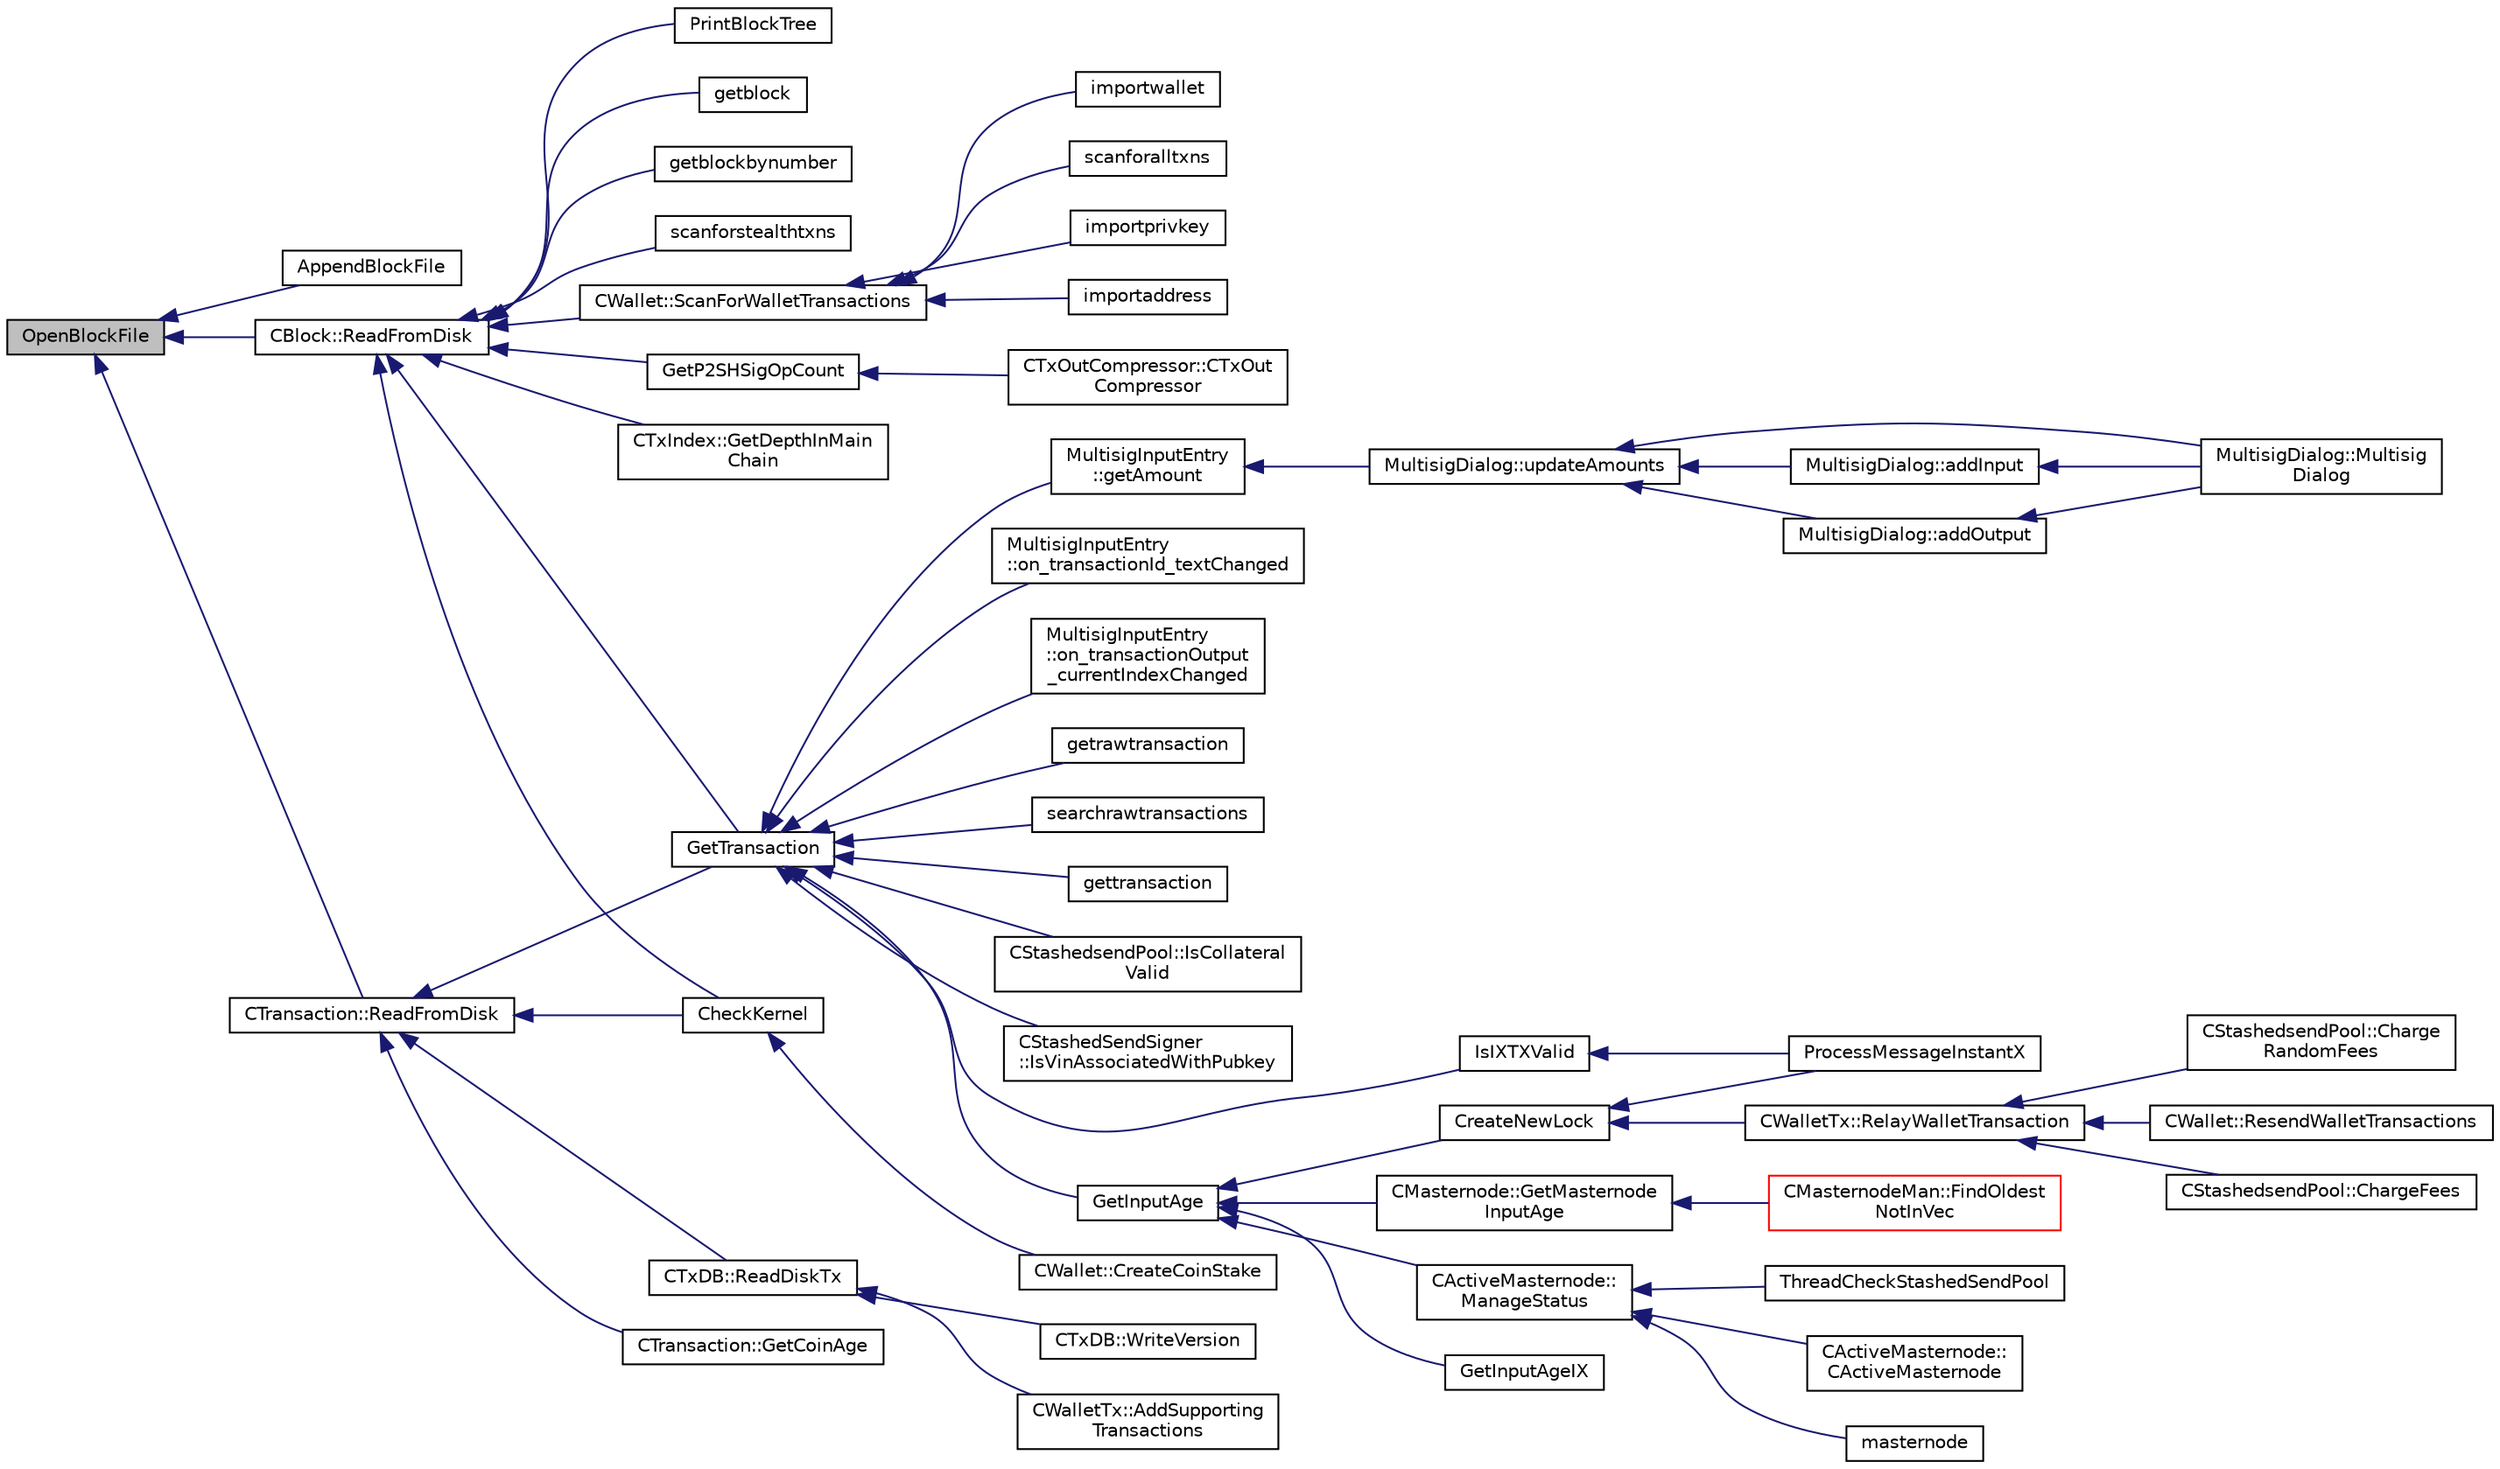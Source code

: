 digraph "OpenBlockFile"
{
  edge [fontname="Helvetica",fontsize="10",labelfontname="Helvetica",labelfontsize="10"];
  node [fontname="Helvetica",fontsize="10",shape=record];
  rankdir="LR";
  Node313 [label="OpenBlockFile",height=0.2,width=0.4,color="black", fillcolor="grey75", style="filled", fontcolor="black"];
  Node313 -> Node314 [dir="back",color="midnightblue",fontsize="10",style="solid",fontname="Helvetica"];
  Node314 [label="AppendBlockFile",height=0.2,width=0.4,color="black", fillcolor="white", style="filled",URL="$d4/dbf/main_8h.html#a62302a7b63a33b410581fccd0152df1e"];
  Node313 -> Node315 [dir="back",color="midnightblue",fontsize="10",style="solid",fontname="Helvetica"];
  Node315 [label="CTransaction::ReadFromDisk",height=0.2,width=0.4,color="black", fillcolor="white", style="filled",URL="$df/d43/class_c_transaction.html#ad9d526afecbd816c385343f60c5352fd"];
  Node315 -> Node316 [dir="back",color="midnightblue",fontsize="10",style="solid",fontname="Helvetica"];
  Node316 [label="GetTransaction",height=0.2,width=0.4,color="black", fillcolor="white", style="filled",URL="$d4/dbf/main_8h.html#a7d2a4633e4e0e8e4cb9c881d45a496b5"];
  Node316 -> Node317 [dir="back",color="midnightblue",fontsize="10",style="solid",fontname="Helvetica"];
  Node317 [label="IsIXTXValid",height=0.2,width=0.4,color="black", fillcolor="white", style="filled",URL="$d6/d5f/instantx_8h.html#a091b5dc50769595bb701d5f85ca475e5"];
  Node317 -> Node318 [dir="back",color="midnightblue",fontsize="10",style="solid",fontname="Helvetica"];
  Node318 [label="ProcessMessageInstantX",height=0.2,width=0.4,color="black", fillcolor="white", style="filled",URL="$d6/d5f/instantx_8h.html#aa516cb499ead2691d8ab216a499db5d0"];
  Node316 -> Node319 [dir="back",color="midnightblue",fontsize="10",style="solid",fontname="Helvetica"];
  Node319 [label="GetInputAge",height=0.2,width=0.4,color="black", fillcolor="white", style="filled",URL="$d4/dbf/main_8h.html#ae137d76bbcaf8d65fab905889b504e26"];
  Node319 -> Node320 [dir="back",color="midnightblue",fontsize="10",style="solid",fontname="Helvetica"];
  Node320 [label="CActiveMasternode::\lManageStatus",height=0.2,width=0.4,color="black", fillcolor="white", style="filled",URL="$d9/d29/class_c_active_masternode.html#a8004b3b2100da7dcfedbd1e959633e51"];
  Node320 -> Node321 [dir="back",color="midnightblue",fontsize="10",style="solid",fontname="Helvetica"];
  Node321 [label="CActiveMasternode::\lCActiveMasternode",height=0.2,width=0.4,color="black", fillcolor="white", style="filled",URL="$d9/d29/class_c_active_masternode.html#a7ffb946d1b2aad0054d3b3efce8c0543"];
  Node320 -> Node322 [dir="back",color="midnightblue",fontsize="10",style="solid",fontname="Helvetica"];
  Node322 [label="masternode",height=0.2,width=0.4,color="black", fillcolor="white", style="filled",URL="$d5/d6b/rpcstashedsend_8cpp.html#a30609e443aeb47c29ed0878d16b1b5e1"];
  Node320 -> Node323 [dir="back",color="midnightblue",fontsize="10",style="solid",fontname="Helvetica"];
  Node323 [label="ThreadCheckStashedSendPool",height=0.2,width=0.4,color="black", fillcolor="white", style="filled",URL="$d9/dbc/stashedsend_8h.html#ab583ddc86effded8432ea5387f77d883"];
  Node319 -> Node324 [dir="back",color="midnightblue",fontsize="10",style="solid",fontname="Helvetica"];
  Node324 [label="CreateNewLock",height=0.2,width=0.4,color="black", fillcolor="white", style="filled",URL="$d6/d5f/instantx_8h.html#a3774b6dae3dfa0a6c85e3604e742150c"];
  Node324 -> Node318 [dir="back",color="midnightblue",fontsize="10",style="solid",fontname="Helvetica"];
  Node324 -> Node325 [dir="back",color="midnightblue",fontsize="10",style="solid",fontname="Helvetica"];
  Node325 [label="CWalletTx::RelayWalletTransaction",height=0.2,width=0.4,color="black", fillcolor="white", style="filled",URL="$d6/d53/class_c_wallet_tx.html#aec8c50f3fcde27525485b6cd4a4e19b5"];
  Node325 -> Node326 [dir="back",color="midnightblue",fontsize="10",style="solid",fontname="Helvetica"];
  Node326 [label="CStashedsendPool::ChargeFees",height=0.2,width=0.4,color="black", fillcolor="white", style="filled",URL="$dd/d8a/class_c_stashedsend_pool.html#acd76c93879dbcbdda4ca0a253f0d9c68",tooltip="Charge fees to bad actors (Charge clients a fee if they&#39;re abusive) "];
  Node325 -> Node327 [dir="back",color="midnightblue",fontsize="10",style="solid",fontname="Helvetica"];
  Node327 [label="CStashedsendPool::Charge\lRandomFees",height=0.2,width=0.4,color="black", fillcolor="white", style="filled",URL="$dd/d8a/class_c_stashedsend_pool.html#abcf715f6e5e01039218bf4881fffc3fe",tooltip="Rarely charge fees to pay miners. "];
  Node325 -> Node328 [dir="back",color="midnightblue",fontsize="10",style="solid",fontname="Helvetica"];
  Node328 [label="CWallet::ResendWalletTransactions",height=0.2,width=0.4,color="black", fillcolor="white", style="filled",URL="$d2/de5/class_c_wallet.html#ace33dcf23623d2036a38696bc3a94553"];
  Node319 -> Node329 [dir="back",color="midnightblue",fontsize="10",style="solid",fontname="Helvetica"];
  Node329 [label="GetInputAgeIX",height=0.2,width=0.4,color="black", fillcolor="white", style="filled",URL="$d4/dbf/main_8h.html#a5c7b9ac7929375148311307df7e446d0"];
  Node319 -> Node330 [dir="back",color="midnightblue",fontsize="10",style="solid",fontname="Helvetica"];
  Node330 [label="CMasternode::GetMasternode\lInputAge",height=0.2,width=0.4,color="black", fillcolor="white", style="filled",URL="$d6/dac/class_c_masternode.html#abc43d7a984d888b6dbc59a667a2fbc17"];
  Node330 -> Node331 [dir="back",color="midnightblue",fontsize="10",style="solid",fontname="Helvetica"];
  Node331 [label="CMasternodeMan::FindOldest\lNotInVec",height=0.2,width=0.4,color="red", fillcolor="white", style="filled",URL="$dc/d6b/class_c_masternode_man.html#a573f7201b1bc84d277d17c4e165f8842"];
  Node316 -> Node333 [dir="back",color="midnightblue",fontsize="10",style="solid",fontname="Helvetica"];
  Node333 [label="MultisigInputEntry\l::getAmount",height=0.2,width=0.4,color="black", fillcolor="white", style="filled",URL="$d9/d3d/class_multisig_input_entry.html#a0b0e1379adc39ad68ab4a69b428a58f1"];
  Node333 -> Node334 [dir="back",color="midnightblue",fontsize="10",style="solid",fontname="Helvetica"];
  Node334 [label="MultisigDialog::updateAmounts",height=0.2,width=0.4,color="black", fillcolor="white", style="filled",URL="$d4/df4/class_multisig_dialog.html#a379a982d66b016e0e6f43a6d7dc8527a"];
  Node334 -> Node335 [dir="back",color="midnightblue",fontsize="10",style="solid",fontname="Helvetica"];
  Node335 [label="MultisigDialog::Multisig\lDialog",height=0.2,width=0.4,color="black", fillcolor="white", style="filled",URL="$d4/df4/class_multisig_dialog.html#af8ff2a9f6dc05a9468d955cb428c6474"];
  Node334 -> Node336 [dir="back",color="midnightblue",fontsize="10",style="solid",fontname="Helvetica"];
  Node336 [label="MultisigDialog::addInput",height=0.2,width=0.4,color="black", fillcolor="white", style="filled",URL="$d4/df4/class_multisig_dialog.html#a52e84a493f932da1e9e40b4c90d4e35a"];
  Node336 -> Node335 [dir="back",color="midnightblue",fontsize="10",style="solid",fontname="Helvetica"];
  Node334 -> Node337 [dir="back",color="midnightblue",fontsize="10",style="solid",fontname="Helvetica"];
  Node337 [label="MultisigDialog::addOutput",height=0.2,width=0.4,color="black", fillcolor="white", style="filled",URL="$d4/df4/class_multisig_dialog.html#a2fcffef63f71dc0178f4abdc3de2f850"];
  Node337 -> Node335 [dir="back",color="midnightblue",fontsize="10",style="solid",fontname="Helvetica"];
  Node316 -> Node338 [dir="back",color="midnightblue",fontsize="10",style="solid",fontname="Helvetica"];
  Node338 [label="MultisigInputEntry\l::on_transactionId_textChanged",height=0.2,width=0.4,color="black", fillcolor="white", style="filled",URL="$d9/d3d/class_multisig_input_entry.html#a1cb42a240e71f999f06fbf7e4ffbc982"];
  Node316 -> Node339 [dir="back",color="midnightblue",fontsize="10",style="solid",fontname="Helvetica"];
  Node339 [label="MultisigInputEntry\l::on_transactionOutput\l_currentIndexChanged",height=0.2,width=0.4,color="black", fillcolor="white", style="filled",URL="$d9/d3d/class_multisig_input_entry.html#a122ee9305bd98ccb311698169be45941"];
  Node316 -> Node340 [dir="back",color="midnightblue",fontsize="10",style="solid",fontname="Helvetica"];
  Node340 [label="getrawtransaction",height=0.2,width=0.4,color="black", fillcolor="white", style="filled",URL="$dc/da8/rpcrawtransaction_8cpp.html#a12e1b8a05d99d1544e5343c2282cc55a"];
  Node316 -> Node341 [dir="back",color="midnightblue",fontsize="10",style="solid",fontname="Helvetica"];
  Node341 [label="searchrawtransactions",height=0.2,width=0.4,color="black", fillcolor="white", style="filled",URL="$dc/da8/rpcrawtransaction_8cpp.html#ae119520f4c7a75fcaf31fbfaf8dff482"];
  Node316 -> Node342 [dir="back",color="midnightblue",fontsize="10",style="solid",fontname="Helvetica"];
  Node342 [label="gettransaction",height=0.2,width=0.4,color="black", fillcolor="white", style="filled",URL="$df/d1d/rpcwallet_8cpp.html#a845c15a1402787fcf2cc021111ea89f5"];
  Node316 -> Node343 [dir="back",color="midnightblue",fontsize="10",style="solid",fontname="Helvetica"];
  Node343 [label="CStashedsendPool::IsCollateral\lValid",height=0.2,width=0.4,color="black", fillcolor="white", style="filled",URL="$dd/d8a/class_c_stashedsend_pool.html#a953b684a05b58919c45c8c6f159b0b14",tooltip="If the collateral is valid given by a client. "];
  Node316 -> Node344 [dir="back",color="midnightblue",fontsize="10",style="solid",fontname="Helvetica"];
  Node344 [label="CStashedSendSigner\l::IsVinAssociatedWithPubkey",height=0.2,width=0.4,color="black", fillcolor="white", style="filled",URL="$da/d0a/class_c_stashed_send_signer.html#aaca192c63b69266a4ac439051d3bbf58",tooltip="Is the inputs associated with this public key? (and there is 20000 ION - checking if valid masternode..."];
  Node315 -> Node345 [dir="back",color="midnightblue",fontsize="10",style="solid",fontname="Helvetica"];
  Node345 [label="CTransaction::GetCoinAge",height=0.2,width=0.4,color="black", fillcolor="white", style="filled",URL="$df/d43/class_c_transaction.html#a9b8a5319a7f83f13c7021715346e473f"];
  Node315 -> Node346 [dir="back",color="midnightblue",fontsize="10",style="solid",fontname="Helvetica"];
  Node346 [label="CheckKernel",height=0.2,width=0.4,color="black", fillcolor="white", style="filled",URL="$d4/dd4/stake_8h.html#a65bf2727fbb2781621c1b66999fb0f98"];
  Node346 -> Node347 [dir="back",color="midnightblue",fontsize="10",style="solid",fontname="Helvetica"];
  Node347 [label="CWallet::CreateCoinStake",height=0.2,width=0.4,color="black", fillcolor="white", style="filled",URL="$d2/de5/class_c_wallet.html#a644df129468440aa36f49ca3716a3c19"];
  Node315 -> Node348 [dir="back",color="midnightblue",fontsize="10",style="solid",fontname="Helvetica"];
  Node348 [label="CTxDB::ReadDiskTx",height=0.2,width=0.4,color="black", fillcolor="white", style="filled",URL="$d9/d8d/class_c_tx_d_b.html#a32d0e546eee99724776352dd4bf0ae79"];
  Node348 -> Node349 [dir="back",color="midnightblue",fontsize="10",style="solid",fontname="Helvetica"];
  Node349 [label="CTxDB::WriteVersion",height=0.2,width=0.4,color="black", fillcolor="white", style="filled",URL="$d9/d8d/class_c_tx_d_b.html#aa30dbf235b1c229896097e1eb1ea9520"];
  Node348 -> Node350 [dir="back",color="midnightblue",fontsize="10",style="solid",fontname="Helvetica"];
  Node350 [label="CWalletTx::AddSupporting\lTransactions",height=0.2,width=0.4,color="black", fillcolor="white", style="filled",URL="$d6/d53/class_c_wallet_tx.html#a3594f3eabada273c1eb9ab25da38d204"];
  Node313 -> Node351 [dir="back",color="midnightblue",fontsize="10",style="solid",fontname="Helvetica"];
  Node351 [label="CBlock::ReadFromDisk",height=0.2,width=0.4,color="black", fillcolor="white", style="filled",URL="$d3/d51/class_c_block.html#a77a1b1e9902e1e557d762f5a5f325cd8"];
  Node351 -> Node352 [dir="back",color="midnightblue",fontsize="10",style="solid",fontname="Helvetica"];
  Node352 [label="GetP2SHSigOpCount",height=0.2,width=0.4,color="black", fillcolor="white", style="filled",URL="$d4/dbf/main_8h.html#acc0a05d60127f0cfcf778348670067e0",tooltip="Count ECDSA signature operations in pay-to-script-hash inputs. "];
  Node352 -> Node353 [dir="back",color="midnightblue",fontsize="10",style="solid",fontname="Helvetica"];
  Node353 [label="CTxOutCompressor::CTxOut\lCompressor",height=0.2,width=0.4,color="black", fillcolor="white", style="filled",URL="$d9/d8d/class_c_tx_out_compressor.html#a38ef1033989cd003de65598620d15cea"];
  Node351 -> Node354 [dir="back",color="midnightblue",fontsize="10",style="solid",fontname="Helvetica"];
  Node354 [label="CTxIndex::GetDepthInMain\lChain",height=0.2,width=0.4,color="black", fillcolor="white", style="filled",URL="$d5/db3/class_c_tx_index.html#ae18990b9796ee365ae2f384a2b334fe0"];
  Node351 -> Node316 [dir="back",color="midnightblue",fontsize="10",style="solid",fontname="Helvetica"];
  Node351 -> Node355 [dir="back",color="midnightblue",fontsize="10",style="solid",fontname="Helvetica"];
  Node355 [label="PrintBlockTree",height=0.2,width=0.4,color="black", fillcolor="white", style="filled",URL="$d4/dbf/main_8h.html#aac88c75e65aa0dee60e4332dbcc16120"];
  Node351 -> Node356 [dir="back",color="midnightblue",fontsize="10",style="solid",fontname="Helvetica"];
  Node356 [label="getblock",height=0.2,width=0.4,color="black", fillcolor="white", style="filled",URL="$d0/d47/rpcblockchain_8cpp.html#a63608cf1bb275120194c3b4e070af3d7"];
  Node351 -> Node357 [dir="back",color="midnightblue",fontsize="10",style="solid",fontname="Helvetica"];
  Node357 [label="getblockbynumber",height=0.2,width=0.4,color="black", fillcolor="white", style="filled",URL="$d0/d47/rpcblockchain_8cpp.html#a4039f7b3e313c63b81c98e3fc479a117"];
  Node351 -> Node358 [dir="back",color="midnightblue",fontsize="10",style="solid",fontname="Helvetica"];
  Node358 [label="scanforstealthtxns",height=0.2,width=0.4,color="black", fillcolor="white", style="filled",URL="$df/d1d/rpcwallet_8cpp.html#a0ccac8f2681d64203d20324d6c06f2e3"];
  Node351 -> Node346 [dir="back",color="midnightblue",fontsize="10",style="solid",fontname="Helvetica"];
  Node351 -> Node359 [dir="back",color="midnightblue",fontsize="10",style="solid",fontname="Helvetica"];
  Node359 [label="CWallet::ScanForWalletTransactions",height=0.2,width=0.4,color="black", fillcolor="white", style="filled",URL="$d2/de5/class_c_wallet.html#a979a17e80e4897ed1f4ae9a4be7c493c"];
  Node359 -> Node360 [dir="back",color="midnightblue",fontsize="10",style="solid",fontname="Helvetica"];
  Node360 [label="importprivkey",height=0.2,width=0.4,color="black", fillcolor="white", style="filled",URL="$dc/dbf/rpcdump_8cpp.html#a3a6fdb974fce01220a895393d444e981"];
  Node359 -> Node361 [dir="back",color="midnightblue",fontsize="10",style="solid",fontname="Helvetica"];
  Node361 [label="importaddress",height=0.2,width=0.4,color="black", fillcolor="white", style="filled",URL="$dc/dbf/rpcdump_8cpp.html#a457bc572859c8265c72a0afd1a6db56c"];
  Node359 -> Node362 [dir="back",color="midnightblue",fontsize="10",style="solid",fontname="Helvetica"];
  Node362 [label="importwallet",height=0.2,width=0.4,color="black", fillcolor="white", style="filled",URL="$dc/dbf/rpcdump_8cpp.html#a2566d5c9dd1938b74e70398cdb3ac5c1"];
  Node359 -> Node363 [dir="back",color="midnightblue",fontsize="10",style="solid",fontname="Helvetica"];
  Node363 [label="scanforalltxns",height=0.2,width=0.4,color="black", fillcolor="white", style="filled",URL="$df/d1d/rpcwallet_8cpp.html#a798669ad37caa71ddd18f73bc5aa5841"];
}
